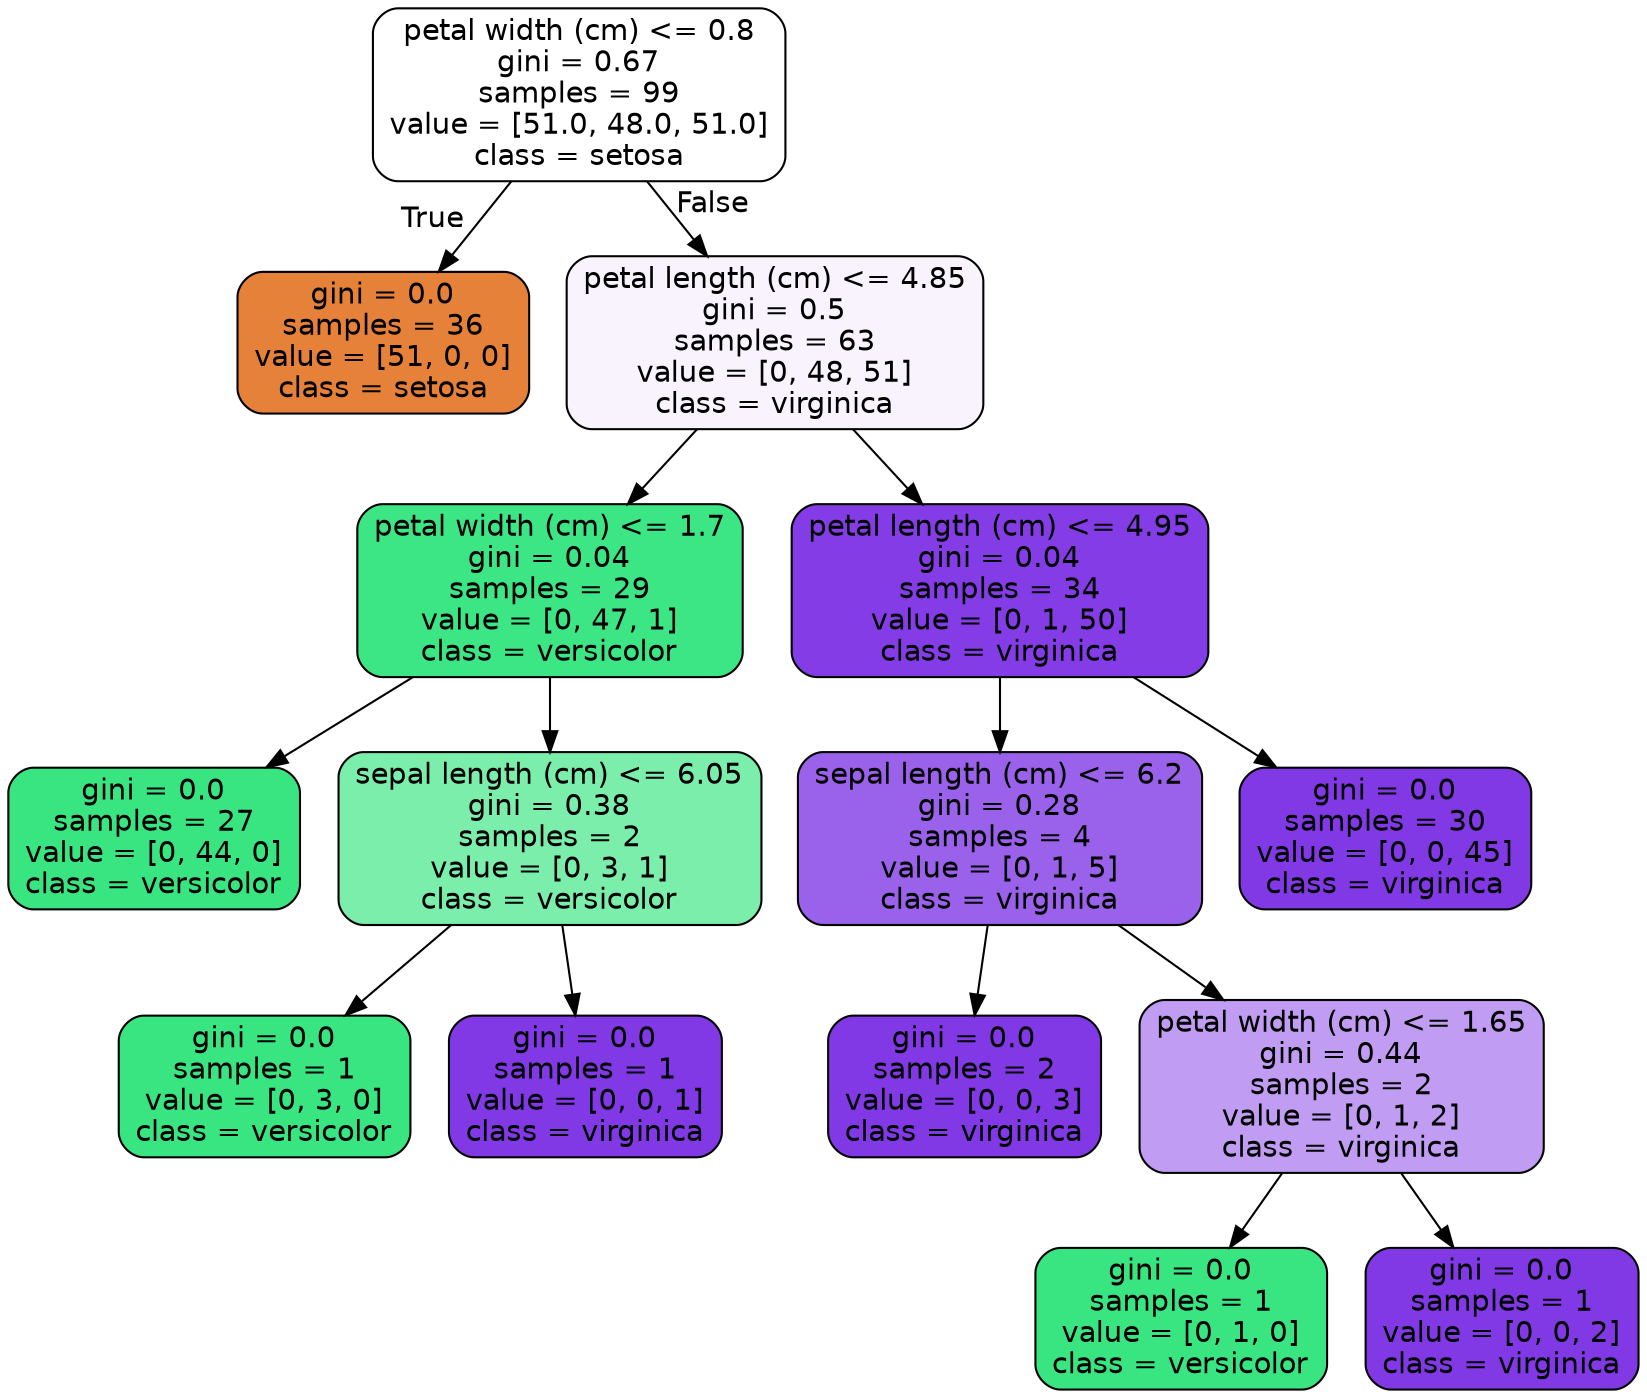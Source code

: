 digraph Tree {
node [shape=box, style="filled, rounded", color="black", fontname="helvetica"] ;
edge [fontname="helvetica"] ;
0 [label="petal width (cm) <= 0.8\ngini = 0.67\nsamples = 99\nvalue = [51.0, 48.0, 51.0]\nclass = setosa", fillcolor="#ffffff"] ;
1 [label="gini = 0.0\nsamples = 36\nvalue = [51, 0, 0]\nclass = setosa", fillcolor="#e58139"] ;
0 -> 1 [labeldistance=2.5, labelangle=45, headlabel="True"] ;
2 [label="petal length (cm) <= 4.85\ngini = 0.5\nsamples = 63\nvalue = [0, 48, 51]\nclass = virginica", fillcolor="#f8f3fd"] ;
0 -> 2 [labeldistance=2.5, labelangle=-45, headlabel="False"] ;
3 [label="petal width (cm) <= 1.7\ngini = 0.04\nsamples = 29\nvalue = [0, 47, 1]\nclass = versicolor", fillcolor="#3de684"] ;
2 -> 3 ;
4 [label="gini = 0.0\nsamples = 27\nvalue = [0, 44, 0]\nclass = versicolor", fillcolor="#39e581"] ;
3 -> 4 ;
5 [label="sepal length (cm) <= 6.05\ngini = 0.38\nsamples = 2\nvalue = [0, 3, 1]\nclass = versicolor", fillcolor="#7beeab"] ;
3 -> 5 ;
6 [label="gini = 0.0\nsamples = 1\nvalue = [0, 3, 0]\nclass = versicolor", fillcolor="#39e581"] ;
5 -> 6 ;
7 [label="gini = 0.0\nsamples = 1\nvalue = [0, 0, 1]\nclass = virginica", fillcolor="#8139e5"] ;
5 -> 7 ;
8 [label="petal length (cm) <= 4.95\ngini = 0.04\nsamples = 34\nvalue = [0, 1, 50]\nclass = virginica", fillcolor="#843de6"] ;
2 -> 8 ;
9 [label="sepal length (cm) <= 6.2\ngini = 0.28\nsamples = 4\nvalue = [0, 1, 5]\nclass = virginica", fillcolor="#9a61ea"] ;
8 -> 9 ;
10 [label="gini = 0.0\nsamples = 2\nvalue = [0, 0, 3]\nclass = virginica", fillcolor="#8139e5"] ;
9 -> 10 ;
11 [label="petal width (cm) <= 1.65\ngini = 0.44\nsamples = 2\nvalue = [0, 1, 2]\nclass = virginica", fillcolor="#c09cf2"] ;
9 -> 11 ;
12 [label="gini = 0.0\nsamples = 1\nvalue = [0, 1, 0]\nclass = versicolor", fillcolor="#39e581"] ;
11 -> 12 ;
13 [label="gini = 0.0\nsamples = 1\nvalue = [0, 0, 2]\nclass = virginica", fillcolor="#8139e5"] ;
11 -> 13 ;
14 [label="gini = 0.0\nsamples = 30\nvalue = [0, 0, 45]\nclass = virginica", fillcolor="#8139e5"] ;
8 -> 14 ;
}